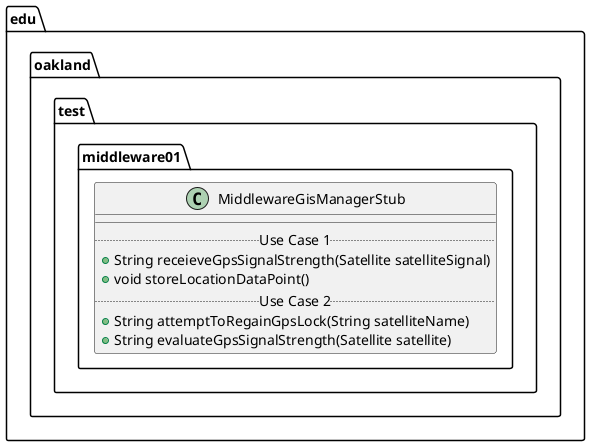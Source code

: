 @startuml MiddlewareGisManagerStub

package edu.oakland.test.middleware01 {
    class MiddlewareGisManagerStub {
        __
        .. Use Case 1 ..
        + String receieveGpsSignalStrength(Satellite satelliteSignal)
        + void storeLocationDataPoint()
        .. Use Case 2 ..
        + String attemptToRegainGpsLock(String satelliteName)
        + String evaluateGpsSignalStrength(Satellite satellite)
    }
}

@enduml